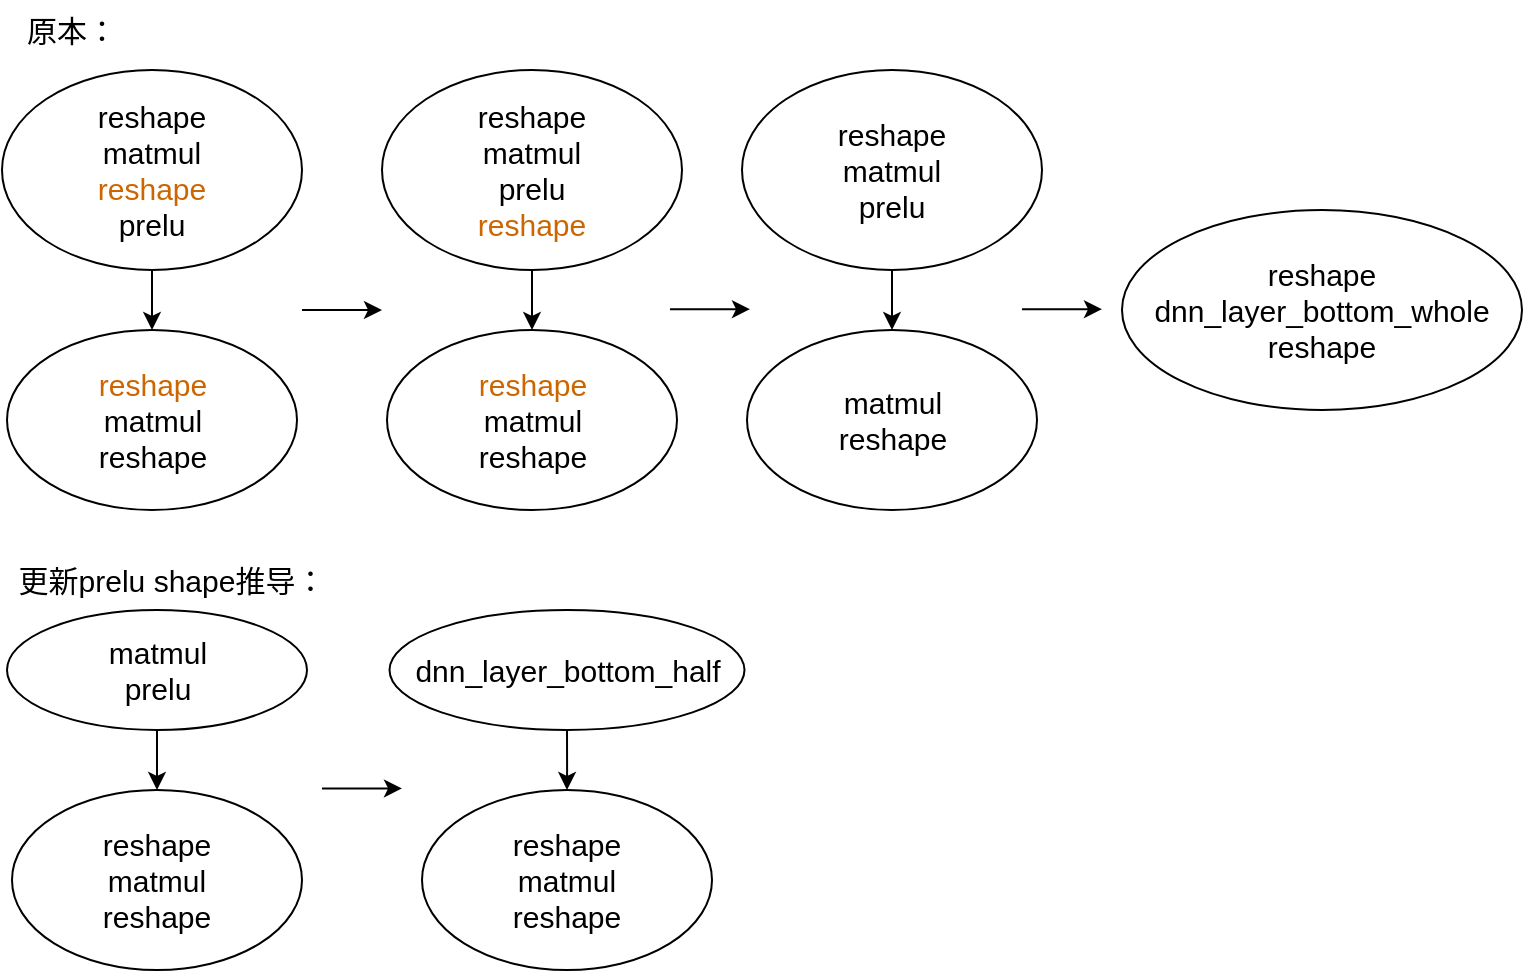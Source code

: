 <mxfile version="26.2.8">
  <diagram name="第 1 页" id="-qTaFs6A0QJ2DLadfCvS">
    <mxGraphModel dx="989" dy="632" grid="0" gridSize="10" guides="1" tooltips="1" connect="1" arrows="1" fold="1" page="1" pageScale="1" pageWidth="827" pageHeight="1169" math="0" shadow="0">
      <root>
        <mxCell id="0" />
        <mxCell id="1" parent="0" />
        <mxCell id="Bbuanxukn7gItg-6cyVJ-4" value="" style="edgeStyle=orthogonalEdgeStyle;rounded=0;orthogonalLoop=1;jettySize=auto;html=1;" edge="1" parent="1" source="Bbuanxukn7gItg-6cyVJ-2" target="Bbuanxukn7gItg-6cyVJ-3">
          <mxGeometry relative="1" as="geometry" />
        </mxCell>
        <mxCell id="Bbuanxukn7gItg-6cyVJ-2" value="&lt;font style=&quot;font-size: 15px;&quot;&gt;reshape&lt;/font&gt;&lt;div&gt;&lt;font style=&quot;font-size: 15px;&quot;&gt;matmul&lt;/font&gt;&lt;/div&gt;&lt;div&gt;&lt;font style=&quot;font-size: 15px; color: rgb(204, 102, 0);&quot;&gt;reshape&lt;/font&gt;&lt;/div&gt;&lt;div&gt;&lt;font style=&quot;font-size: 15px;&quot;&gt;prelu&lt;/font&gt;&lt;/div&gt;" style="ellipse;whiteSpace=wrap;html=1;" vertex="1" parent="1">
          <mxGeometry x="40" y="200" width="150" height="100" as="geometry" />
        </mxCell>
        <mxCell id="Bbuanxukn7gItg-6cyVJ-3" value="&lt;font style=&quot;font-size: 15px; color: rgb(204, 102, 0);&quot;&gt;reshape&lt;/font&gt;&lt;div&gt;&lt;font style=&quot;font-size: 15px;&quot;&gt;matmul&lt;/font&gt;&lt;/div&gt;&lt;div&gt;&lt;font style=&quot;font-size: 15px;&quot;&gt;reshape&lt;/font&gt;&lt;/div&gt;" style="ellipse;whiteSpace=wrap;html=1;" vertex="1" parent="1">
          <mxGeometry x="42.5" y="330" width="145" height="90" as="geometry" />
        </mxCell>
        <mxCell id="Bbuanxukn7gItg-6cyVJ-5" value="" style="edgeStyle=orthogonalEdgeStyle;rounded=0;orthogonalLoop=1;jettySize=auto;html=1;" edge="1" parent="1" source="Bbuanxukn7gItg-6cyVJ-6" target="Bbuanxukn7gItg-6cyVJ-7">
          <mxGeometry relative="1" as="geometry" />
        </mxCell>
        <mxCell id="Bbuanxukn7gItg-6cyVJ-6" value="&lt;font style=&quot;font-size: 15px;&quot;&gt;reshape&lt;/font&gt;&lt;div&gt;&lt;font style=&quot;font-size: 15px;&quot;&gt;matmul&lt;/font&gt;&lt;/div&gt;&lt;div&gt;&lt;font style=&quot;font-size: 15px;&quot;&gt;prelu&lt;/font&gt;&lt;/div&gt;&lt;div&gt;&lt;font style=&quot;font-size: 15px; color: rgb(204, 102, 0);&quot;&gt;reshape&lt;/font&gt;&lt;/div&gt;" style="ellipse;whiteSpace=wrap;html=1;" vertex="1" parent="1">
          <mxGeometry x="230" y="200" width="150" height="100" as="geometry" />
        </mxCell>
        <mxCell id="Bbuanxukn7gItg-6cyVJ-7" value="&lt;font style=&quot;font-size: 15px; color: rgb(204, 102, 0);&quot;&gt;reshape&lt;/font&gt;&lt;div&gt;&lt;font style=&quot;font-size: 15px;&quot;&gt;matmul&lt;/font&gt;&lt;/div&gt;&lt;div&gt;&lt;font style=&quot;font-size: 15px;&quot;&gt;reshape&lt;/font&gt;&lt;/div&gt;" style="ellipse;whiteSpace=wrap;html=1;" vertex="1" parent="1">
          <mxGeometry x="232.5" y="330" width="145" height="90" as="geometry" />
        </mxCell>
        <mxCell id="Bbuanxukn7gItg-6cyVJ-8" value="" style="edgeStyle=orthogonalEdgeStyle;rounded=0;orthogonalLoop=1;jettySize=auto;html=1;" edge="1" parent="1" source="Bbuanxukn7gItg-6cyVJ-9" target="Bbuanxukn7gItg-6cyVJ-10">
          <mxGeometry relative="1" as="geometry" />
        </mxCell>
        <mxCell id="Bbuanxukn7gItg-6cyVJ-9" value="&lt;font style=&quot;font-size: 15px;&quot;&gt;reshape&lt;/font&gt;&lt;div&gt;&lt;font style=&quot;font-size: 15px;&quot;&gt;matmul&lt;/font&gt;&lt;/div&gt;&lt;div&gt;&lt;font style=&quot;font-size: 15px;&quot;&gt;prelu&lt;/font&gt;&lt;/div&gt;" style="ellipse;whiteSpace=wrap;html=1;" vertex="1" parent="1">
          <mxGeometry x="410" y="200" width="150" height="100" as="geometry" />
        </mxCell>
        <mxCell id="Bbuanxukn7gItg-6cyVJ-10" value="&lt;div&gt;&lt;font style=&quot;font-size: 15px;&quot;&gt;matmul&lt;/font&gt;&lt;/div&gt;&lt;div&gt;&lt;font style=&quot;font-size: 15px;&quot;&gt;reshape&lt;/font&gt;&lt;/div&gt;" style="ellipse;whiteSpace=wrap;html=1;" vertex="1" parent="1">
          <mxGeometry x="412.5" y="330" width="145" height="90" as="geometry" />
        </mxCell>
        <mxCell id="Bbuanxukn7gItg-6cyVJ-12" value="&lt;font style=&quot;font-size: 15px;&quot;&gt;reshape&lt;/font&gt;&lt;div&gt;&lt;font style=&quot;font-size: 15px;&quot;&gt;dnn_layer_bottom_whole&lt;/font&gt;&lt;/div&gt;&lt;div&gt;&lt;font style=&quot;font-size: 15px;&quot;&gt;reshape&lt;/font&gt;&lt;/div&gt;" style="ellipse;whiteSpace=wrap;html=1;" vertex="1" parent="1">
          <mxGeometry x="600" y="270" width="200" height="100" as="geometry" />
        </mxCell>
        <mxCell id="Bbuanxukn7gItg-6cyVJ-14" value="" style="edgeStyle=orthogonalEdgeStyle;rounded=0;orthogonalLoop=1;jettySize=auto;html=1;" edge="1" parent="1" source="Bbuanxukn7gItg-6cyVJ-15" target="Bbuanxukn7gItg-6cyVJ-16">
          <mxGeometry relative="1" as="geometry" />
        </mxCell>
        <mxCell id="Bbuanxukn7gItg-6cyVJ-15" value="&lt;div&gt;&lt;font style=&quot;font-size: 15px;&quot;&gt;matmul&lt;/font&gt;&lt;/div&gt;&lt;div&gt;&lt;font style=&quot;font-size: 15px;&quot;&gt;prelu&lt;/font&gt;&lt;/div&gt;" style="ellipse;whiteSpace=wrap;html=1;" vertex="1" parent="1">
          <mxGeometry x="42.5" y="470" width="150" height="60" as="geometry" />
        </mxCell>
        <mxCell id="Bbuanxukn7gItg-6cyVJ-16" value="&lt;font style=&quot;font-size: 15px;&quot;&gt;reshape&lt;/font&gt;&lt;div&gt;&lt;font style=&quot;font-size: 15px;&quot;&gt;matmul&lt;/font&gt;&lt;/div&gt;&lt;div&gt;&lt;font style=&quot;font-size: 15px;&quot;&gt;reshape&lt;/font&gt;&lt;/div&gt;" style="ellipse;whiteSpace=wrap;html=1;" vertex="1" parent="1">
          <mxGeometry x="45" y="560" width="145" height="90" as="geometry" />
        </mxCell>
        <mxCell id="Bbuanxukn7gItg-6cyVJ-17" value="" style="edgeStyle=orthogonalEdgeStyle;rounded=0;orthogonalLoop=1;jettySize=auto;html=1;" edge="1" parent="1" source="Bbuanxukn7gItg-6cyVJ-18" target="Bbuanxukn7gItg-6cyVJ-19">
          <mxGeometry relative="1" as="geometry" />
        </mxCell>
        <mxCell id="Bbuanxukn7gItg-6cyVJ-18" value="&lt;div&gt;&lt;span style=&quot;font-size: 15px;&quot;&gt;dnn_layer_bottom_half&lt;/span&gt;&lt;/div&gt;" style="ellipse;whiteSpace=wrap;html=1;" vertex="1" parent="1">
          <mxGeometry x="233.75" y="470" width="177.5" height="60" as="geometry" />
        </mxCell>
        <mxCell id="Bbuanxukn7gItg-6cyVJ-19" value="&lt;font style=&quot;font-size: 15px;&quot;&gt;reshape&lt;/font&gt;&lt;div&gt;&lt;font style=&quot;font-size: 15px;&quot;&gt;matmul&lt;/font&gt;&lt;/div&gt;&lt;div&gt;&lt;font style=&quot;font-size: 15px;&quot;&gt;reshape&lt;/font&gt;&lt;/div&gt;" style="ellipse;whiteSpace=wrap;html=1;" vertex="1" parent="1">
          <mxGeometry x="250" y="560" width="145" height="90" as="geometry" />
        </mxCell>
        <mxCell id="Bbuanxukn7gItg-6cyVJ-20" value="" style="endArrow=classic;html=1;rounded=0;" edge="1" parent="1">
          <mxGeometry width="50" height="50" relative="1" as="geometry">
            <mxPoint x="190" y="320" as="sourcePoint" />
            <mxPoint x="230" y="320" as="targetPoint" />
          </mxGeometry>
        </mxCell>
        <mxCell id="Bbuanxukn7gItg-6cyVJ-21" value="" style="endArrow=classic;html=1;rounded=0;" edge="1" parent="1">
          <mxGeometry width="50" height="50" relative="1" as="geometry">
            <mxPoint x="374" y="319.6" as="sourcePoint" />
            <mxPoint x="414" y="319.6" as="targetPoint" />
          </mxGeometry>
        </mxCell>
        <mxCell id="Bbuanxukn7gItg-6cyVJ-22" value="" style="endArrow=classic;html=1;rounded=0;" edge="1" parent="1">
          <mxGeometry width="50" height="50" relative="1" as="geometry">
            <mxPoint x="550" y="319.6" as="sourcePoint" />
            <mxPoint x="590" y="319.6" as="targetPoint" />
          </mxGeometry>
        </mxCell>
        <mxCell id="Bbuanxukn7gItg-6cyVJ-24" value="" style="endArrow=classic;html=1;rounded=0;" edge="1" parent="1">
          <mxGeometry width="50" height="50" relative="1" as="geometry">
            <mxPoint x="200" y="559.2" as="sourcePoint" />
            <mxPoint x="240" y="559.2" as="targetPoint" />
          </mxGeometry>
        </mxCell>
        <mxCell id="Bbuanxukn7gItg-6cyVJ-25" value="&lt;font style=&quot;font-size: 15px;&quot;&gt;原本：&lt;/font&gt;" style="text;html=1;align=center;verticalAlign=middle;whiteSpace=wrap;rounded=0;" vertex="1" parent="1">
          <mxGeometry x="45" y="165" width="60" height="30" as="geometry" />
        </mxCell>
        <mxCell id="Bbuanxukn7gItg-6cyVJ-26" value="&lt;font style=&quot;font-size: 15px;&quot;&gt;更新prelu shape推导：&lt;/font&gt;" style="text;html=1;align=center;verticalAlign=middle;whiteSpace=wrap;rounded=0;" vertex="1" parent="1">
          <mxGeometry x="40" y="440" width="170" height="30" as="geometry" />
        </mxCell>
      </root>
    </mxGraphModel>
  </diagram>
</mxfile>
